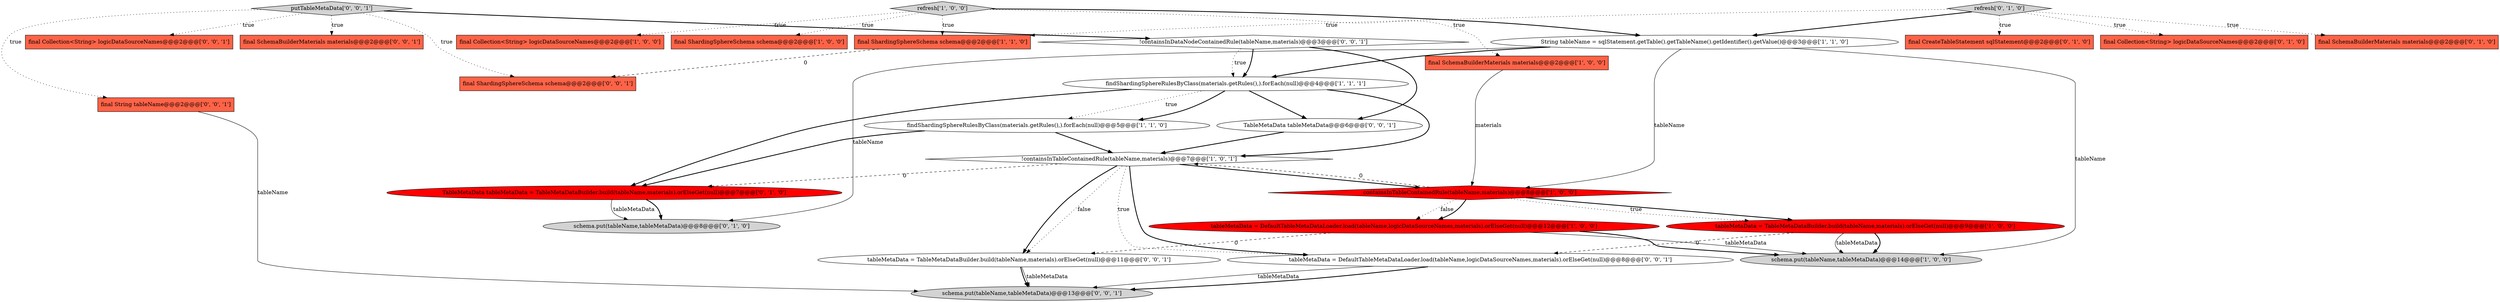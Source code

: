 digraph {
27 [style = filled, label = "schema.put(tableName,tableMetaData)@@@13@@@['0', '0', '1']", fillcolor = lightgray, shape = ellipse image = "AAA0AAABBB3BBB"];
16 [style = filled, label = "TableMetaData tableMetaData = TableMetaDataBuilder.build(tableName,materials).orElseGet(null)@@@7@@@['0', '1', '0']", fillcolor = red, shape = ellipse image = "AAA1AAABBB2BBB"];
25 [style = filled, label = "putTableMetaData['0', '0', '1']", fillcolor = lightgray, shape = diamond image = "AAA0AAABBB3BBB"];
8 [style = filled, label = "final Collection<String> logicDataSourceNames@@@2@@@['1', '0', '0']", fillcolor = tomato, shape = box image = "AAA0AAABBB1BBB"];
19 [style = filled, label = "!containsInDataNodeContainedRule(tableName,materials)@@@3@@@['0', '0', '1']", fillcolor = white, shape = diamond image = "AAA0AAABBB3BBB"];
13 [style = filled, label = "final CreateTableStatement sqlStatement@@@2@@@['0', '1', '0']", fillcolor = tomato, shape = box image = "AAA0AAABBB2BBB"];
21 [style = filled, label = "tableMetaData = DefaultTableMetaDataLoader.load(tableName,logicDataSourceNames,materials).orElseGet(null)@@@8@@@['0', '0', '1']", fillcolor = white, shape = ellipse image = "AAA0AAABBB3BBB"];
22 [style = filled, label = "final String tableName@@@2@@@['0', '0', '1']", fillcolor = tomato, shape = box image = "AAA0AAABBB3BBB"];
0 [style = filled, label = "String tableName = sqlStatement.getTable().getTableName().getIdentifier().getValue()@@@3@@@['1', '1', '0']", fillcolor = white, shape = ellipse image = "AAA0AAABBB1BBB"];
4 [style = filled, label = "final ShardingSphereSchema schema@@@2@@@['1', '0', '0']", fillcolor = tomato, shape = box image = "AAA0AAABBB1BBB"];
10 [style = filled, label = "final ShardingSphereSchema schema@@@2@@@['1', '1', '0']", fillcolor = tomato, shape = box image = "AAA0AAABBB1BBB"];
28 [style = filled, label = "final ShardingSphereSchema schema@@@2@@@['0', '0', '1']", fillcolor = tomato, shape = box image = "AAA0AAABBB3BBB"];
18 [style = filled, label = "schema.put(tableName,tableMetaData)@@@8@@@['0', '1', '0']", fillcolor = lightgray, shape = ellipse image = "AAA0AAABBB2BBB"];
12 [style = filled, label = "refresh['1', '0', '0']", fillcolor = lightgray, shape = diamond image = "AAA0AAABBB1BBB"];
9 [style = filled, label = "findShardingSphereRulesByClass(materials.getRules(),).forEach(null)@@@5@@@['1', '1', '0']", fillcolor = white, shape = ellipse image = "AAA0AAABBB1BBB"];
26 [style = filled, label = "final SchemaBuilderMaterials materials@@@2@@@['0', '0', '1']", fillcolor = tomato, shape = box image = "AAA0AAABBB3BBB"];
2 [style = filled, label = "!containsInTableContainedRule(tableName,materials)@@@7@@@['1', '0', '1']", fillcolor = white, shape = diamond image = "AAA0AAABBB1BBB"];
6 [style = filled, label = "containsInTableContainedRule(tableName,materials)@@@8@@@['1', '0', '0']", fillcolor = red, shape = diamond image = "AAA1AAABBB1BBB"];
23 [style = filled, label = "TableMetaData tableMetaData@@@6@@@['0', '0', '1']", fillcolor = white, shape = ellipse image = "AAA0AAABBB3BBB"];
11 [style = filled, label = "findShardingSphereRulesByClass(materials.getRules(),).forEach(null)@@@4@@@['1', '1', '1']", fillcolor = white, shape = ellipse image = "AAA0AAABBB1BBB"];
5 [style = filled, label = "tableMetaData = DefaultTableMetaDataLoader.load(tableName,logicDataSourceNames,materials).orElseGet(null)@@@12@@@['1', '0', '0']", fillcolor = red, shape = ellipse image = "AAA1AAABBB1BBB"];
14 [style = filled, label = "final Collection<String> logicDataSourceNames@@@2@@@['0', '1', '0']", fillcolor = tomato, shape = box image = "AAA0AAABBB2BBB"];
3 [style = filled, label = "tableMetaData = TableMetaDataBuilder.build(tableName,materials).orElseGet(null)@@@9@@@['1', '0', '0']", fillcolor = red, shape = ellipse image = "AAA1AAABBB1BBB"];
7 [style = filled, label = "schema.put(tableName,tableMetaData)@@@14@@@['1', '0', '0']", fillcolor = lightgray, shape = ellipse image = "AAA0AAABBB1BBB"];
20 [style = filled, label = "final Collection<String> logicDataSourceNames@@@2@@@['0', '0', '1']", fillcolor = tomato, shape = box image = "AAA0AAABBB3BBB"];
1 [style = filled, label = "final SchemaBuilderMaterials materials@@@2@@@['1', '0', '0']", fillcolor = tomato, shape = box image = "AAA0AAABBB1BBB"];
24 [style = filled, label = "tableMetaData = TableMetaDataBuilder.build(tableName,materials).orElseGet(null)@@@11@@@['0', '0', '1']", fillcolor = white, shape = ellipse image = "AAA0AAABBB3BBB"];
17 [style = filled, label = "refresh['0', '1', '0']", fillcolor = lightgray, shape = diamond image = "AAA0AAABBB2BBB"];
15 [style = filled, label = "final SchemaBuilderMaterials materials@@@2@@@['0', '1', '0']", fillcolor = tomato, shape = box image = "AAA0AAABBB2BBB"];
11->16 [style = bold, label=""];
6->3 [style = bold, label=""];
6->5 [style = dotted, label="false"];
16->18 [style = bold, label=""];
0->7 [style = solid, label="tableName"];
0->18 [style = solid, label="tableName"];
9->2 [style = bold, label=""];
21->27 [style = bold, label=""];
2->6 [style = bold, label=""];
12->8 [style = dotted, label="true"];
3->21 [style = dashed, label="0"];
0->6 [style = solid, label="tableName"];
5->24 [style = dashed, label="0"];
5->7 [style = solid, label="tableMetaData"];
1->6 [style = solid, label="materials"];
12->1 [style = dotted, label="true"];
17->14 [style = dotted, label="true"];
0->11 [style = bold, label=""];
10->28 [style = dashed, label="0"];
19->11 [style = bold, label=""];
11->9 [style = dotted, label="true"];
22->27 [style = solid, label="tableName"];
2->21 [style = dotted, label="true"];
25->28 [style = dotted, label="true"];
16->18 [style = solid, label="tableMetaData"];
11->9 [style = bold, label=""];
21->27 [style = solid, label="tableMetaData"];
12->0 [style = bold, label=""];
24->27 [style = solid, label="tableMetaData"];
11->2 [style = bold, label=""];
9->16 [style = bold, label=""];
2->24 [style = dotted, label="false"];
17->10 [style = dotted, label="true"];
6->5 [style = bold, label=""];
17->0 [style = bold, label=""];
17->15 [style = dotted, label="true"];
12->10 [style = dotted, label="true"];
3->7 [style = bold, label=""];
2->21 [style = bold, label=""];
3->7 [style = solid, label="tableMetaData"];
19->11 [style = dotted, label="true"];
19->23 [style = bold, label=""];
2->16 [style = dashed, label="0"];
25->20 [style = dotted, label="true"];
25->19 [style = bold, label=""];
25->22 [style = dotted, label="true"];
5->7 [style = bold, label=""];
12->4 [style = dotted, label="true"];
23->2 [style = bold, label=""];
2->24 [style = bold, label=""];
6->3 [style = dotted, label="true"];
17->13 [style = dotted, label="true"];
11->23 [style = bold, label=""];
24->27 [style = bold, label=""];
25->26 [style = dotted, label="true"];
6->2 [style = dashed, label="0"];
}
